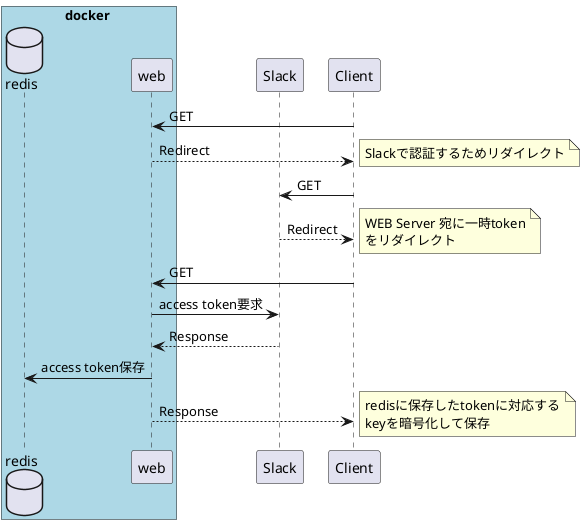 @startuml WEB_login
box docker #LightBlue
database redis
participant web
end box

participant Slack
participant Client

Client -> web : GET

web --> Client : Redirect
note right: Slackで認証するためリダイレクト

Client -> Slack : GET
Slack --> Client: Redirect
note right
	WEB Server 宛に一時token
	をリダイレクト
end note

Client -> web : GET
web -> Slack : access token要求
Slack --> web : Response

web -> redis: access token保存

web --> Client: Response
note right
	redisに保存したtokenに対応する
	keyを暗号化して保存
end note
@enduml
